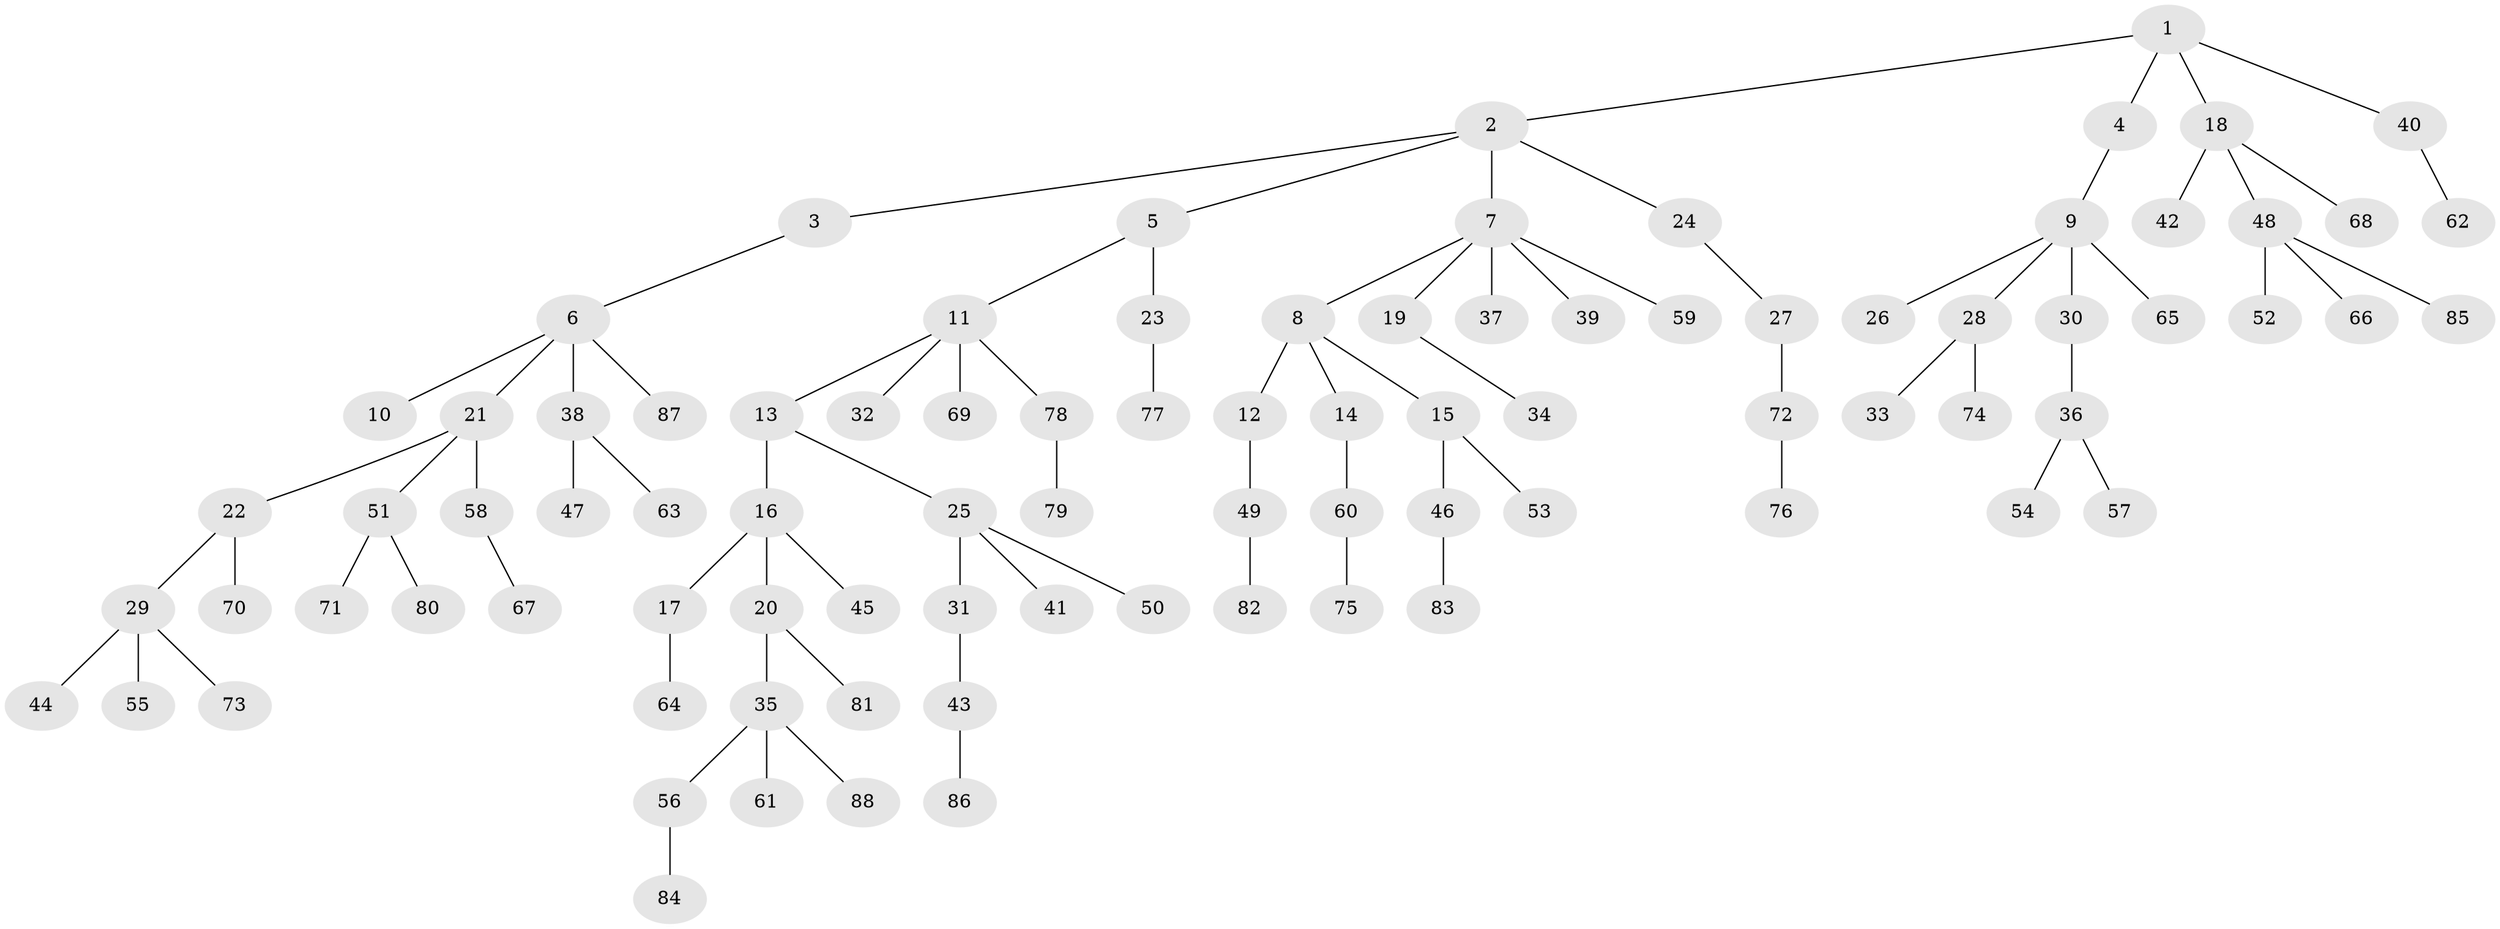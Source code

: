 // Generated by graph-tools (version 1.1) at 2025/15/03/09/25 04:15:26]
// undirected, 88 vertices, 87 edges
graph export_dot {
graph [start="1"]
  node [color=gray90,style=filled];
  1;
  2;
  3;
  4;
  5;
  6;
  7;
  8;
  9;
  10;
  11;
  12;
  13;
  14;
  15;
  16;
  17;
  18;
  19;
  20;
  21;
  22;
  23;
  24;
  25;
  26;
  27;
  28;
  29;
  30;
  31;
  32;
  33;
  34;
  35;
  36;
  37;
  38;
  39;
  40;
  41;
  42;
  43;
  44;
  45;
  46;
  47;
  48;
  49;
  50;
  51;
  52;
  53;
  54;
  55;
  56;
  57;
  58;
  59;
  60;
  61;
  62;
  63;
  64;
  65;
  66;
  67;
  68;
  69;
  70;
  71;
  72;
  73;
  74;
  75;
  76;
  77;
  78;
  79;
  80;
  81;
  82;
  83;
  84;
  85;
  86;
  87;
  88;
  1 -- 2;
  1 -- 4;
  1 -- 18;
  1 -- 40;
  2 -- 3;
  2 -- 5;
  2 -- 7;
  2 -- 24;
  3 -- 6;
  4 -- 9;
  5 -- 11;
  5 -- 23;
  6 -- 10;
  6 -- 21;
  6 -- 38;
  6 -- 87;
  7 -- 8;
  7 -- 19;
  7 -- 37;
  7 -- 39;
  7 -- 59;
  8 -- 12;
  8 -- 14;
  8 -- 15;
  9 -- 26;
  9 -- 28;
  9 -- 30;
  9 -- 65;
  11 -- 13;
  11 -- 32;
  11 -- 69;
  11 -- 78;
  12 -- 49;
  13 -- 16;
  13 -- 25;
  14 -- 60;
  15 -- 46;
  15 -- 53;
  16 -- 17;
  16 -- 20;
  16 -- 45;
  17 -- 64;
  18 -- 42;
  18 -- 48;
  18 -- 68;
  19 -- 34;
  20 -- 35;
  20 -- 81;
  21 -- 22;
  21 -- 51;
  21 -- 58;
  22 -- 29;
  22 -- 70;
  23 -- 77;
  24 -- 27;
  25 -- 31;
  25 -- 41;
  25 -- 50;
  27 -- 72;
  28 -- 33;
  28 -- 74;
  29 -- 44;
  29 -- 55;
  29 -- 73;
  30 -- 36;
  31 -- 43;
  35 -- 56;
  35 -- 61;
  35 -- 88;
  36 -- 54;
  36 -- 57;
  38 -- 47;
  38 -- 63;
  40 -- 62;
  43 -- 86;
  46 -- 83;
  48 -- 52;
  48 -- 66;
  48 -- 85;
  49 -- 82;
  51 -- 71;
  51 -- 80;
  56 -- 84;
  58 -- 67;
  60 -- 75;
  72 -- 76;
  78 -- 79;
}
